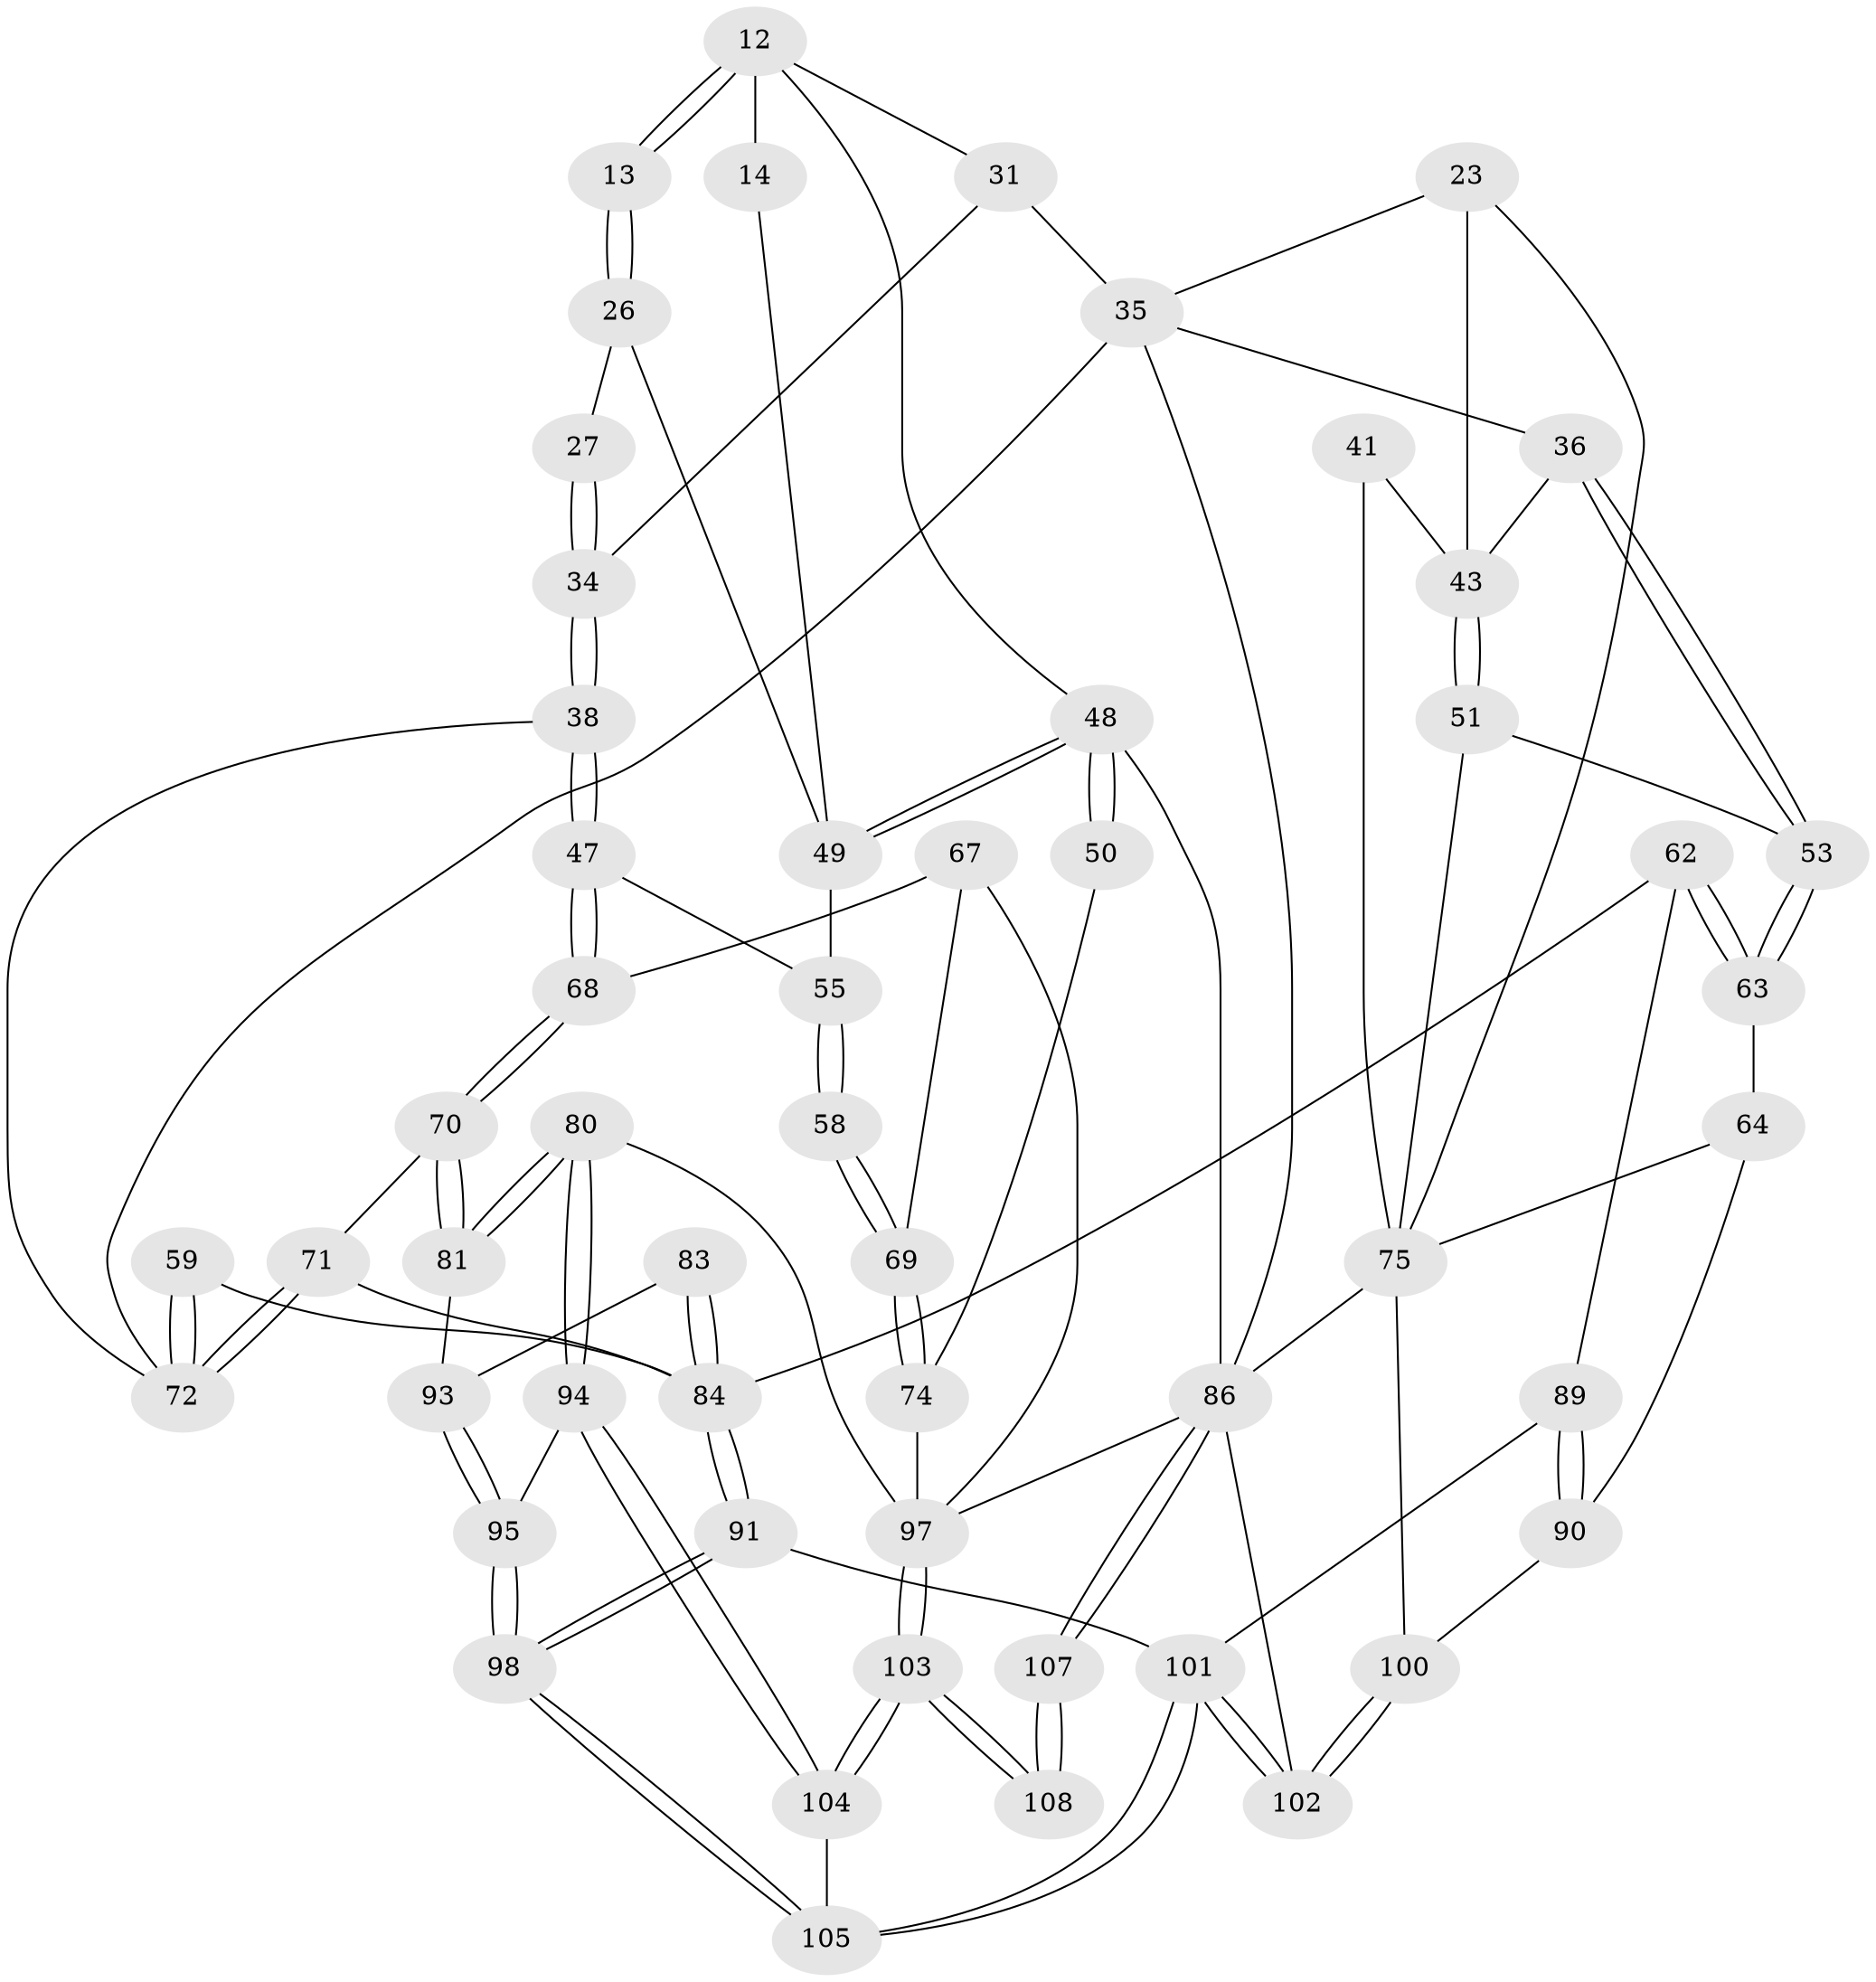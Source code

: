 // original degree distribution, {3: 0.037037037037037035, 4: 0.23148148148148148, 6: 0.25, 5: 0.48148148148148145}
// Generated by graph-tools (version 1.1) at 2025/06/03/04/25 22:06:30]
// undirected, 54 vertices, 122 edges
graph export_dot {
graph [start="1"]
  node [color=gray90,style=filled];
  12 [pos="+0.7423104027189645+0.12016667795511221",super="+2+3+7"];
  13 [pos="+0.7132845414401702+0.27146111628691116"];
  14 [pos="+0.8743037998787175+0.12892459347901164"];
  23 [pos="+0.25088843463999094+0.23751579242000329"];
  26 [pos="+0.7107023009847682+0.29631945339811167"];
  27 [pos="+0.7065176863525613+0.29744771229063166"];
  31 [pos="+0.4313783123499484+0.20669772984547055",super="+9"];
  34 [pos="+0.5660582336800746+0.41661996309201904",super="+33+28"];
  35 [pos="+0.38141703319631093+0.412996932369396",super="+32+22"];
  36 [pos="+0.3258936363651632+0.39856313825615725"];
  38 [pos="+0.56077828370256+0.4240732921220649"];
  41 [pos="+0+0.3307217800071517",super="+30"];
  43 [pos="+0.12430879673224288+0.39859334619036024",super="+37+29"];
  47 [pos="+0.6384069236217512+0.5131748487042498"];
  48 [pos="+1+0.3722455161335597",super="+15+5+24"];
  49 [pos="+1+0.42436077874625444",super="+44"];
  50 [pos="+1+0.3739129794668673"];
  51 [pos="+0.13922813665773814+0.4604201288118905"];
  53 [pos="+0.14609536579571067+0.47132044168765364"];
  55 [pos="+0.9574546211658456+0.49597684487753524",super="+54"];
  58 [pos="+0.8886527641296486+0.5755152493078417",super="+57"];
  59 [pos="+0.33987206774307177+0.5673386315986263"];
  62 [pos="+0.21715900942295746+0.6478310447617105"];
  63 [pos="+0.14771283571454338+0.6230040025526821"];
  64 [pos="+0.1272707671220717+0.6293049754989443"];
  67 [pos="+0.6821926106157882+0.6441933236290511"];
  68 [pos="+0.6343552276664438+0.6503665295609099"];
  69 [pos="+0.8716783478415171+0.6209623504268513",super="+66"];
  70 [pos="+0.6144086548510636+0.6722949908148587"];
  71 [pos="+0.5369158626736065+0.6728055433351109"];
  72 [pos="+0.5264370356631763+0.6540664743342",super="+39+40"];
  74 [pos="+0.892284401507934+0.7068660459250377",super="+73"];
  75 [pos="+0+0.7149089225665435",super="+65"];
  80 [pos="+0.7805744086263458+0.8127146253323335"];
  81 [pos="+0.6651603601481881+0.782447967020515"];
  83 [pos="+0.4518920971339971+0.7849177121811712",super="+82"];
  84 [pos="+0.44794451268819585+0.789121867882652",super="+61+77"];
  86 [pos="+1+1",super="+76+11"];
  89 [pos="+0.1758768912536662+0.8725341608582338",super="+88"];
  90 [pos="+0.11301952204559712+0.8603547529964962"];
  91 [pos="+0.43713339776265914+0.8307631947484373"];
  93 [pos="+0.6314952940894438+0.8216914984823783",super="+85"];
  94 [pos="+0.6996978234256336+0.9261370066347774"];
  95 [pos="+0.6226997442731702+0.8400975444096604"];
  97 [pos="+0.8459455798146255+0.829524620772189",super="+79+78+96"];
  98 [pos="+0.512397813754351+0.9722496170299342"];
  100 [pos="+0.05664765849491821+0.8656574506284298"];
  101 [pos="+0.24362867907007074+1",super="+99+92"];
  102 [pos="+0.07784508546300523+1"];
  103 [pos="+0.7491710722933012+1"];
  104 [pos="+0.6072312876056478+1"];
  105 [pos="+0.5351553899137171+1"];
  107 [pos="+1+1"];
  108 [pos="+0.9105510317840977+1",super="+106"];
  12 -- 13 [weight=2];
  12 -- 13;
  12 -- 14 [weight=2];
  12 -- 48;
  12 -- 31;
  13 -- 26;
  13 -- 26;
  14 -- 49;
  23 -- 35;
  23 -- 43;
  23 -- 75;
  26 -- 27;
  26 -- 49;
  27 -- 34 [weight=2];
  27 -- 34;
  31 -- 34 [weight=2];
  31 -- 35 [weight=2];
  34 -- 38;
  34 -- 38;
  35 -- 36;
  35 -- 72;
  35 -- 86;
  36 -- 53;
  36 -- 53;
  36 -- 43;
  38 -- 47;
  38 -- 47;
  38 -- 72;
  41 -- 43 [weight=2];
  41 -- 75 [weight=2];
  43 -- 51;
  43 -- 51;
  47 -- 68;
  47 -- 68;
  47 -- 55;
  48 -- 49 [weight=2];
  48 -- 49;
  48 -- 50 [weight=2];
  48 -- 50;
  48 -- 86 [weight=3];
  49 -- 55 [weight=2];
  50 -- 74;
  51 -- 53;
  51 -- 75;
  53 -- 63;
  53 -- 63;
  55 -- 58 [weight=3];
  55 -- 58;
  58 -- 69 [weight=2];
  58 -- 69;
  59 -- 72 [weight=2];
  59 -- 72;
  59 -- 84;
  62 -- 63;
  62 -- 63;
  62 -- 84;
  62 -- 89;
  63 -- 64;
  64 -- 90;
  64 -- 75;
  67 -- 68;
  67 -- 97;
  67 -- 69;
  68 -- 70;
  68 -- 70;
  69 -- 74;
  69 -- 74;
  70 -- 71;
  70 -- 81;
  70 -- 81;
  71 -- 72;
  71 -- 72;
  71 -- 84;
  74 -- 97 [weight=2];
  75 -- 100;
  75 -- 86 [weight=2];
  80 -- 81;
  80 -- 81;
  80 -- 94;
  80 -- 94;
  80 -- 97;
  81 -- 93;
  83 -- 84 [weight=2];
  83 -- 84;
  83 -- 93 [weight=2];
  84 -- 91;
  84 -- 91;
  86 -- 107;
  86 -- 107;
  86 -- 102;
  86 -- 97;
  89 -- 90;
  89 -- 90;
  89 -- 101 [weight=2];
  90 -- 100;
  91 -- 98;
  91 -- 98;
  91 -- 101;
  93 -- 95;
  93 -- 95;
  94 -- 95;
  94 -- 104;
  94 -- 104;
  95 -- 98;
  95 -- 98;
  97 -- 103;
  97 -- 103;
  98 -- 105;
  98 -- 105;
  100 -- 102;
  100 -- 102;
  101 -- 102;
  101 -- 102;
  101 -- 105;
  101 -- 105;
  103 -- 104;
  103 -- 104;
  103 -- 108;
  103 -- 108;
  104 -- 105;
  107 -- 108 [weight=2];
  107 -- 108;
}
